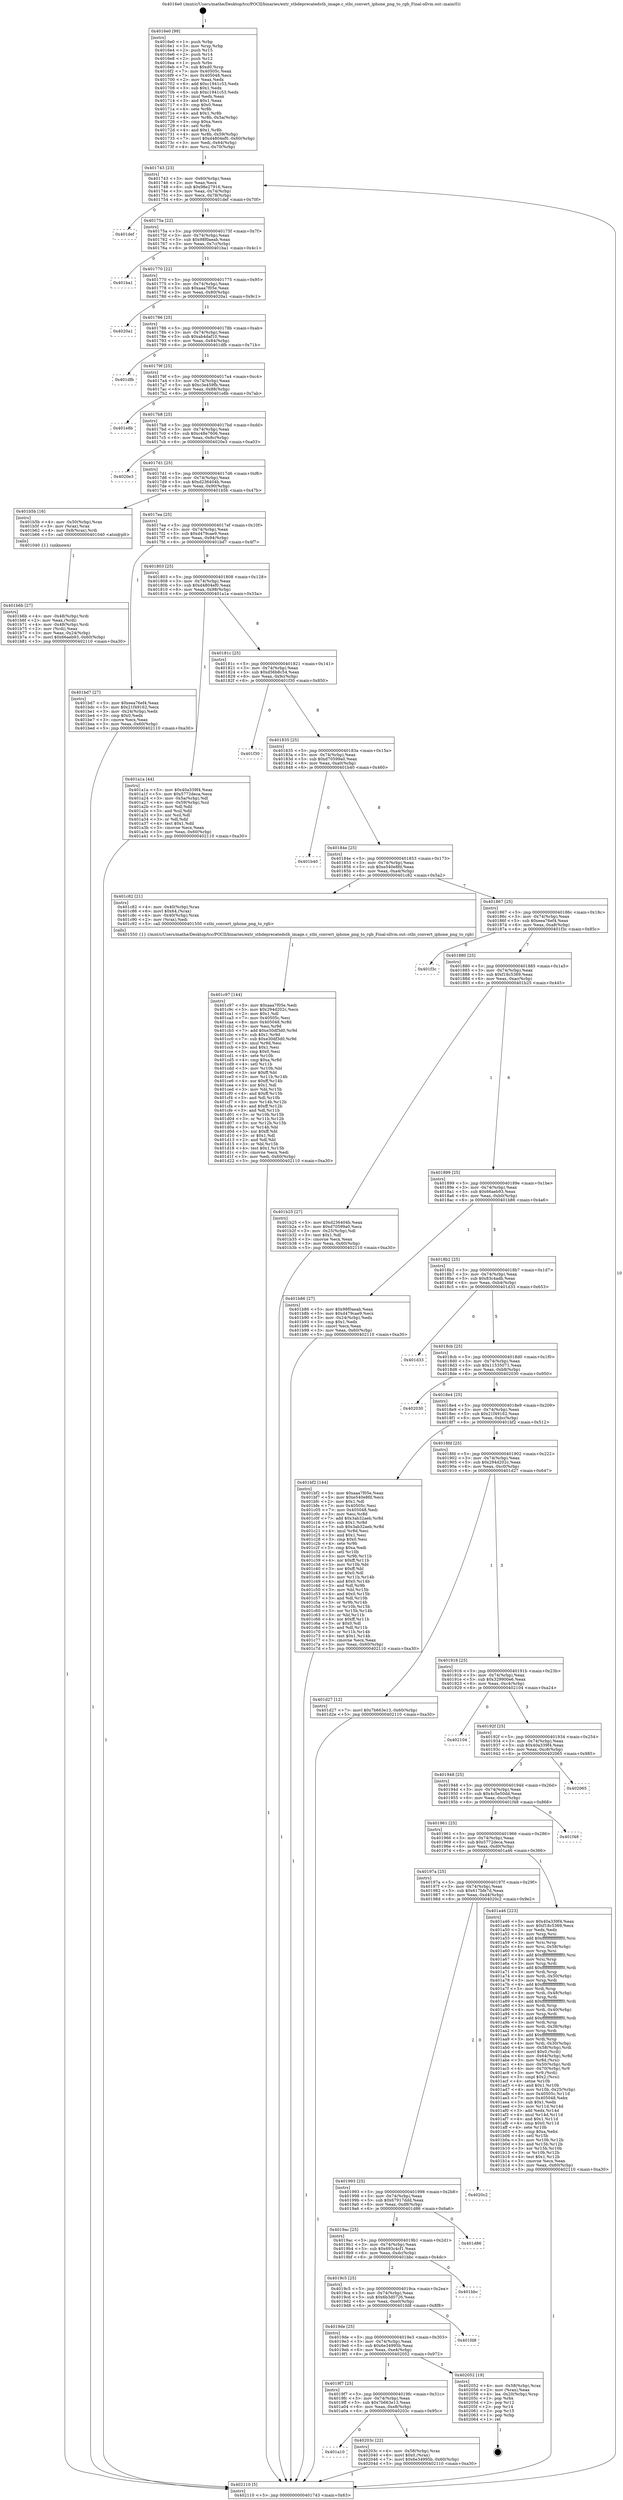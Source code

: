 digraph "0x4016e0" {
  label = "0x4016e0 (/mnt/c/Users/mathe/Desktop/tcc/POCII/binaries/extr_stbdeprecatedstb_image.c_stbi_convert_iphone_png_to_rgb_Final-ollvm.out::main(0))"
  labelloc = "t"
  node[shape=record]

  Entry [label="",width=0.3,height=0.3,shape=circle,fillcolor=black,style=filled]
  "0x401743" [label="{
     0x401743 [23]\l
     | [instrs]\l
     &nbsp;&nbsp;0x401743 \<+3\>: mov -0x60(%rbp),%eax\l
     &nbsp;&nbsp;0x401746 \<+2\>: mov %eax,%ecx\l
     &nbsp;&nbsp;0x401748 \<+6\>: sub $0x98e27916,%ecx\l
     &nbsp;&nbsp;0x40174e \<+3\>: mov %eax,-0x74(%rbp)\l
     &nbsp;&nbsp;0x401751 \<+3\>: mov %ecx,-0x78(%rbp)\l
     &nbsp;&nbsp;0x401754 \<+6\>: je 0000000000401def \<main+0x70f\>\l
  }"]
  "0x401def" [label="{
     0x401def\l
  }", style=dashed]
  "0x40175a" [label="{
     0x40175a [22]\l
     | [instrs]\l
     &nbsp;&nbsp;0x40175a \<+5\>: jmp 000000000040175f \<main+0x7f\>\l
     &nbsp;&nbsp;0x40175f \<+3\>: mov -0x74(%rbp),%eax\l
     &nbsp;&nbsp;0x401762 \<+5\>: sub $0x98f0aeab,%eax\l
     &nbsp;&nbsp;0x401767 \<+3\>: mov %eax,-0x7c(%rbp)\l
     &nbsp;&nbsp;0x40176a \<+6\>: je 0000000000401ba1 \<main+0x4c1\>\l
  }"]
  Exit [label="",width=0.3,height=0.3,shape=circle,fillcolor=black,style=filled,peripheries=2]
  "0x401ba1" [label="{
     0x401ba1\l
  }", style=dashed]
  "0x401770" [label="{
     0x401770 [22]\l
     | [instrs]\l
     &nbsp;&nbsp;0x401770 \<+5\>: jmp 0000000000401775 \<main+0x95\>\l
     &nbsp;&nbsp;0x401775 \<+3\>: mov -0x74(%rbp),%eax\l
     &nbsp;&nbsp;0x401778 \<+5\>: sub $0xaaa7f05e,%eax\l
     &nbsp;&nbsp;0x40177d \<+3\>: mov %eax,-0x80(%rbp)\l
     &nbsp;&nbsp;0x401780 \<+6\>: je 00000000004020a1 \<main+0x9c1\>\l
  }"]
  "0x401a10" [label="{
     0x401a10\l
  }", style=dashed]
  "0x4020a1" [label="{
     0x4020a1\l
  }", style=dashed]
  "0x401786" [label="{
     0x401786 [25]\l
     | [instrs]\l
     &nbsp;&nbsp;0x401786 \<+5\>: jmp 000000000040178b \<main+0xab\>\l
     &nbsp;&nbsp;0x40178b \<+3\>: mov -0x74(%rbp),%eax\l
     &nbsp;&nbsp;0x40178e \<+5\>: sub $0xab4daf10,%eax\l
     &nbsp;&nbsp;0x401793 \<+6\>: mov %eax,-0x84(%rbp)\l
     &nbsp;&nbsp;0x401799 \<+6\>: je 0000000000401dfb \<main+0x71b\>\l
  }"]
  "0x40203c" [label="{
     0x40203c [22]\l
     | [instrs]\l
     &nbsp;&nbsp;0x40203c \<+4\>: mov -0x58(%rbp),%rax\l
     &nbsp;&nbsp;0x402040 \<+6\>: movl $0x0,(%rax)\l
     &nbsp;&nbsp;0x402046 \<+7\>: movl $0x6e34995b,-0x60(%rbp)\l
     &nbsp;&nbsp;0x40204d \<+5\>: jmp 0000000000402110 \<main+0xa30\>\l
  }"]
  "0x401dfb" [label="{
     0x401dfb\l
  }", style=dashed]
  "0x40179f" [label="{
     0x40179f [25]\l
     | [instrs]\l
     &nbsp;&nbsp;0x40179f \<+5\>: jmp 00000000004017a4 \<main+0xc4\>\l
     &nbsp;&nbsp;0x4017a4 \<+3\>: mov -0x74(%rbp),%eax\l
     &nbsp;&nbsp;0x4017a7 \<+5\>: sub $0xc3e459fb,%eax\l
     &nbsp;&nbsp;0x4017ac \<+6\>: mov %eax,-0x88(%rbp)\l
     &nbsp;&nbsp;0x4017b2 \<+6\>: je 0000000000401e8b \<main+0x7ab\>\l
  }"]
  "0x4019f7" [label="{
     0x4019f7 [25]\l
     | [instrs]\l
     &nbsp;&nbsp;0x4019f7 \<+5\>: jmp 00000000004019fc \<main+0x31c\>\l
     &nbsp;&nbsp;0x4019fc \<+3\>: mov -0x74(%rbp),%eax\l
     &nbsp;&nbsp;0x4019ff \<+5\>: sub $0x7b663e13,%eax\l
     &nbsp;&nbsp;0x401a04 \<+6\>: mov %eax,-0xe8(%rbp)\l
     &nbsp;&nbsp;0x401a0a \<+6\>: je 000000000040203c \<main+0x95c\>\l
  }"]
  "0x401e8b" [label="{
     0x401e8b\l
  }", style=dashed]
  "0x4017b8" [label="{
     0x4017b8 [25]\l
     | [instrs]\l
     &nbsp;&nbsp;0x4017b8 \<+5\>: jmp 00000000004017bd \<main+0xdd\>\l
     &nbsp;&nbsp;0x4017bd \<+3\>: mov -0x74(%rbp),%eax\l
     &nbsp;&nbsp;0x4017c0 \<+5\>: sub $0xc48e7606,%eax\l
     &nbsp;&nbsp;0x4017c5 \<+6\>: mov %eax,-0x8c(%rbp)\l
     &nbsp;&nbsp;0x4017cb \<+6\>: je 00000000004020e3 \<main+0xa03\>\l
  }"]
  "0x402052" [label="{
     0x402052 [19]\l
     | [instrs]\l
     &nbsp;&nbsp;0x402052 \<+4\>: mov -0x58(%rbp),%rax\l
     &nbsp;&nbsp;0x402056 \<+2\>: mov (%rax),%eax\l
     &nbsp;&nbsp;0x402058 \<+4\>: lea -0x20(%rbp),%rsp\l
     &nbsp;&nbsp;0x40205c \<+1\>: pop %rbx\l
     &nbsp;&nbsp;0x40205d \<+2\>: pop %r12\l
     &nbsp;&nbsp;0x40205f \<+2\>: pop %r14\l
     &nbsp;&nbsp;0x402061 \<+2\>: pop %r15\l
     &nbsp;&nbsp;0x402063 \<+1\>: pop %rbp\l
     &nbsp;&nbsp;0x402064 \<+1\>: ret\l
  }"]
  "0x4020e3" [label="{
     0x4020e3\l
  }", style=dashed]
  "0x4017d1" [label="{
     0x4017d1 [25]\l
     | [instrs]\l
     &nbsp;&nbsp;0x4017d1 \<+5\>: jmp 00000000004017d6 \<main+0xf6\>\l
     &nbsp;&nbsp;0x4017d6 \<+3\>: mov -0x74(%rbp),%eax\l
     &nbsp;&nbsp;0x4017d9 \<+5\>: sub $0xd236404b,%eax\l
     &nbsp;&nbsp;0x4017de \<+6\>: mov %eax,-0x90(%rbp)\l
     &nbsp;&nbsp;0x4017e4 \<+6\>: je 0000000000401b5b \<main+0x47b\>\l
  }"]
  "0x4019de" [label="{
     0x4019de [25]\l
     | [instrs]\l
     &nbsp;&nbsp;0x4019de \<+5\>: jmp 00000000004019e3 \<main+0x303\>\l
     &nbsp;&nbsp;0x4019e3 \<+3\>: mov -0x74(%rbp),%eax\l
     &nbsp;&nbsp;0x4019e6 \<+5\>: sub $0x6e34995b,%eax\l
     &nbsp;&nbsp;0x4019eb \<+6\>: mov %eax,-0xe4(%rbp)\l
     &nbsp;&nbsp;0x4019f1 \<+6\>: je 0000000000402052 \<main+0x972\>\l
  }"]
  "0x401b5b" [label="{
     0x401b5b [16]\l
     | [instrs]\l
     &nbsp;&nbsp;0x401b5b \<+4\>: mov -0x50(%rbp),%rax\l
     &nbsp;&nbsp;0x401b5f \<+3\>: mov (%rax),%rax\l
     &nbsp;&nbsp;0x401b62 \<+4\>: mov 0x8(%rax),%rdi\l
     &nbsp;&nbsp;0x401b66 \<+5\>: call 0000000000401040 \<atoi@plt\>\l
     | [calls]\l
     &nbsp;&nbsp;0x401040 \{1\} (unknown)\l
  }"]
  "0x4017ea" [label="{
     0x4017ea [25]\l
     | [instrs]\l
     &nbsp;&nbsp;0x4017ea \<+5\>: jmp 00000000004017ef \<main+0x10f\>\l
     &nbsp;&nbsp;0x4017ef \<+3\>: mov -0x74(%rbp),%eax\l
     &nbsp;&nbsp;0x4017f2 \<+5\>: sub $0xd479cae9,%eax\l
     &nbsp;&nbsp;0x4017f7 \<+6\>: mov %eax,-0x94(%rbp)\l
     &nbsp;&nbsp;0x4017fd \<+6\>: je 0000000000401bd7 \<main+0x4f7\>\l
  }"]
  "0x401fd8" [label="{
     0x401fd8\l
  }", style=dashed]
  "0x401bd7" [label="{
     0x401bd7 [27]\l
     | [instrs]\l
     &nbsp;&nbsp;0x401bd7 \<+5\>: mov $0xeea76ef4,%eax\l
     &nbsp;&nbsp;0x401bdc \<+5\>: mov $0x21f49162,%ecx\l
     &nbsp;&nbsp;0x401be1 \<+3\>: mov -0x24(%rbp),%edx\l
     &nbsp;&nbsp;0x401be4 \<+3\>: cmp $0x0,%edx\l
     &nbsp;&nbsp;0x401be7 \<+3\>: cmove %ecx,%eax\l
     &nbsp;&nbsp;0x401bea \<+3\>: mov %eax,-0x60(%rbp)\l
     &nbsp;&nbsp;0x401bed \<+5\>: jmp 0000000000402110 \<main+0xa30\>\l
  }"]
  "0x401803" [label="{
     0x401803 [25]\l
     | [instrs]\l
     &nbsp;&nbsp;0x401803 \<+5\>: jmp 0000000000401808 \<main+0x128\>\l
     &nbsp;&nbsp;0x401808 \<+3\>: mov -0x74(%rbp),%eax\l
     &nbsp;&nbsp;0x40180b \<+5\>: sub $0xd4804ef0,%eax\l
     &nbsp;&nbsp;0x401810 \<+6\>: mov %eax,-0x98(%rbp)\l
     &nbsp;&nbsp;0x401816 \<+6\>: je 0000000000401a1a \<main+0x33a\>\l
  }"]
  "0x4019c5" [label="{
     0x4019c5 [25]\l
     | [instrs]\l
     &nbsp;&nbsp;0x4019c5 \<+5\>: jmp 00000000004019ca \<main+0x2ea\>\l
     &nbsp;&nbsp;0x4019ca \<+3\>: mov -0x74(%rbp),%eax\l
     &nbsp;&nbsp;0x4019cd \<+5\>: sub $0x6b3d0726,%eax\l
     &nbsp;&nbsp;0x4019d2 \<+6\>: mov %eax,-0xe0(%rbp)\l
     &nbsp;&nbsp;0x4019d8 \<+6\>: je 0000000000401fd8 \<main+0x8f8\>\l
  }"]
  "0x401a1a" [label="{
     0x401a1a [44]\l
     | [instrs]\l
     &nbsp;&nbsp;0x401a1a \<+5\>: mov $0x40a339f4,%eax\l
     &nbsp;&nbsp;0x401a1f \<+5\>: mov $0x5772deca,%ecx\l
     &nbsp;&nbsp;0x401a24 \<+3\>: mov -0x5a(%rbp),%dl\l
     &nbsp;&nbsp;0x401a27 \<+4\>: mov -0x59(%rbp),%sil\l
     &nbsp;&nbsp;0x401a2b \<+3\>: mov %dl,%dil\l
     &nbsp;&nbsp;0x401a2e \<+3\>: and %sil,%dil\l
     &nbsp;&nbsp;0x401a31 \<+3\>: xor %sil,%dl\l
     &nbsp;&nbsp;0x401a34 \<+3\>: or %dl,%dil\l
     &nbsp;&nbsp;0x401a37 \<+4\>: test $0x1,%dil\l
     &nbsp;&nbsp;0x401a3b \<+3\>: cmovne %ecx,%eax\l
     &nbsp;&nbsp;0x401a3e \<+3\>: mov %eax,-0x60(%rbp)\l
     &nbsp;&nbsp;0x401a41 \<+5\>: jmp 0000000000402110 \<main+0xa30\>\l
  }"]
  "0x40181c" [label="{
     0x40181c [25]\l
     | [instrs]\l
     &nbsp;&nbsp;0x40181c \<+5\>: jmp 0000000000401821 \<main+0x141\>\l
     &nbsp;&nbsp;0x401821 \<+3\>: mov -0x74(%rbp),%eax\l
     &nbsp;&nbsp;0x401824 \<+5\>: sub $0xd56b8c54,%eax\l
     &nbsp;&nbsp;0x401829 \<+6\>: mov %eax,-0x9c(%rbp)\l
     &nbsp;&nbsp;0x40182f \<+6\>: je 0000000000401f30 \<main+0x850\>\l
  }"]
  "0x402110" [label="{
     0x402110 [5]\l
     | [instrs]\l
     &nbsp;&nbsp;0x402110 \<+5\>: jmp 0000000000401743 \<main+0x63\>\l
  }"]
  "0x4016e0" [label="{
     0x4016e0 [99]\l
     | [instrs]\l
     &nbsp;&nbsp;0x4016e0 \<+1\>: push %rbp\l
     &nbsp;&nbsp;0x4016e1 \<+3\>: mov %rsp,%rbp\l
     &nbsp;&nbsp;0x4016e4 \<+2\>: push %r15\l
     &nbsp;&nbsp;0x4016e6 \<+2\>: push %r14\l
     &nbsp;&nbsp;0x4016e8 \<+2\>: push %r12\l
     &nbsp;&nbsp;0x4016ea \<+1\>: push %rbx\l
     &nbsp;&nbsp;0x4016eb \<+7\>: sub $0xd0,%rsp\l
     &nbsp;&nbsp;0x4016f2 \<+7\>: mov 0x40505c,%eax\l
     &nbsp;&nbsp;0x4016f9 \<+7\>: mov 0x405048,%ecx\l
     &nbsp;&nbsp;0x401700 \<+2\>: mov %eax,%edx\l
     &nbsp;&nbsp;0x401702 \<+6\>: add $0xc1941c53,%edx\l
     &nbsp;&nbsp;0x401708 \<+3\>: sub $0x1,%edx\l
     &nbsp;&nbsp;0x40170b \<+6\>: sub $0xc1941c53,%edx\l
     &nbsp;&nbsp;0x401711 \<+3\>: imul %edx,%eax\l
     &nbsp;&nbsp;0x401714 \<+3\>: and $0x1,%eax\l
     &nbsp;&nbsp;0x401717 \<+3\>: cmp $0x0,%eax\l
     &nbsp;&nbsp;0x40171a \<+4\>: sete %r8b\l
     &nbsp;&nbsp;0x40171e \<+4\>: and $0x1,%r8b\l
     &nbsp;&nbsp;0x401722 \<+4\>: mov %r8b,-0x5a(%rbp)\l
     &nbsp;&nbsp;0x401726 \<+3\>: cmp $0xa,%ecx\l
     &nbsp;&nbsp;0x401729 \<+4\>: setl %r8b\l
     &nbsp;&nbsp;0x40172d \<+4\>: and $0x1,%r8b\l
     &nbsp;&nbsp;0x401731 \<+4\>: mov %r8b,-0x59(%rbp)\l
     &nbsp;&nbsp;0x401735 \<+7\>: movl $0xd4804ef0,-0x60(%rbp)\l
     &nbsp;&nbsp;0x40173c \<+3\>: mov %edi,-0x64(%rbp)\l
     &nbsp;&nbsp;0x40173f \<+4\>: mov %rsi,-0x70(%rbp)\l
  }"]
  "0x401bbc" [label="{
     0x401bbc\l
  }", style=dashed]
  "0x401f30" [label="{
     0x401f30\l
  }", style=dashed]
  "0x401835" [label="{
     0x401835 [25]\l
     | [instrs]\l
     &nbsp;&nbsp;0x401835 \<+5\>: jmp 000000000040183a \<main+0x15a\>\l
     &nbsp;&nbsp;0x40183a \<+3\>: mov -0x74(%rbp),%eax\l
     &nbsp;&nbsp;0x40183d \<+5\>: sub $0xd70599a0,%eax\l
     &nbsp;&nbsp;0x401842 \<+6\>: mov %eax,-0xa0(%rbp)\l
     &nbsp;&nbsp;0x401848 \<+6\>: je 0000000000401b40 \<main+0x460\>\l
  }"]
  "0x4019ac" [label="{
     0x4019ac [25]\l
     | [instrs]\l
     &nbsp;&nbsp;0x4019ac \<+5\>: jmp 00000000004019b1 \<main+0x2d1\>\l
     &nbsp;&nbsp;0x4019b1 \<+3\>: mov -0x74(%rbp),%eax\l
     &nbsp;&nbsp;0x4019b4 \<+5\>: sub $0x693c4cf1,%eax\l
     &nbsp;&nbsp;0x4019b9 \<+6\>: mov %eax,-0xdc(%rbp)\l
     &nbsp;&nbsp;0x4019bf \<+6\>: je 0000000000401bbc \<main+0x4dc\>\l
  }"]
  "0x401b40" [label="{
     0x401b40\l
  }", style=dashed]
  "0x40184e" [label="{
     0x40184e [25]\l
     | [instrs]\l
     &nbsp;&nbsp;0x40184e \<+5\>: jmp 0000000000401853 \<main+0x173\>\l
     &nbsp;&nbsp;0x401853 \<+3\>: mov -0x74(%rbp),%eax\l
     &nbsp;&nbsp;0x401856 \<+5\>: sub $0xe540e8fd,%eax\l
     &nbsp;&nbsp;0x40185b \<+6\>: mov %eax,-0xa4(%rbp)\l
     &nbsp;&nbsp;0x401861 \<+6\>: je 0000000000401c82 \<main+0x5a2\>\l
  }"]
  "0x401d86" [label="{
     0x401d86\l
  }", style=dashed]
  "0x401c82" [label="{
     0x401c82 [21]\l
     | [instrs]\l
     &nbsp;&nbsp;0x401c82 \<+4\>: mov -0x40(%rbp),%rax\l
     &nbsp;&nbsp;0x401c86 \<+6\>: movl $0x64,(%rax)\l
     &nbsp;&nbsp;0x401c8c \<+4\>: mov -0x40(%rbp),%rax\l
     &nbsp;&nbsp;0x401c90 \<+2\>: mov (%rax),%edi\l
     &nbsp;&nbsp;0x401c92 \<+5\>: call 0000000000401550 \<stbi_convert_iphone_png_to_rgb\>\l
     | [calls]\l
     &nbsp;&nbsp;0x401550 \{1\} (/mnt/c/Users/mathe/Desktop/tcc/POCII/binaries/extr_stbdeprecatedstb_image.c_stbi_convert_iphone_png_to_rgb_Final-ollvm.out::stbi_convert_iphone_png_to_rgb)\l
  }"]
  "0x401867" [label="{
     0x401867 [25]\l
     | [instrs]\l
     &nbsp;&nbsp;0x401867 \<+5\>: jmp 000000000040186c \<main+0x18c\>\l
     &nbsp;&nbsp;0x40186c \<+3\>: mov -0x74(%rbp),%eax\l
     &nbsp;&nbsp;0x40186f \<+5\>: sub $0xeea76ef4,%eax\l
     &nbsp;&nbsp;0x401874 \<+6\>: mov %eax,-0xa8(%rbp)\l
     &nbsp;&nbsp;0x40187a \<+6\>: je 0000000000401f3c \<main+0x85c\>\l
  }"]
  "0x401993" [label="{
     0x401993 [25]\l
     | [instrs]\l
     &nbsp;&nbsp;0x401993 \<+5\>: jmp 0000000000401998 \<main+0x2b8\>\l
     &nbsp;&nbsp;0x401998 \<+3\>: mov -0x74(%rbp),%eax\l
     &nbsp;&nbsp;0x40199b \<+5\>: sub $0x67917ddd,%eax\l
     &nbsp;&nbsp;0x4019a0 \<+6\>: mov %eax,-0xd8(%rbp)\l
     &nbsp;&nbsp;0x4019a6 \<+6\>: je 0000000000401d86 \<main+0x6a6\>\l
  }"]
  "0x401f3c" [label="{
     0x401f3c\l
  }", style=dashed]
  "0x401880" [label="{
     0x401880 [25]\l
     | [instrs]\l
     &nbsp;&nbsp;0x401880 \<+5\>: jmp 0000000000401885 \<main+0x1a5\>\l
     &nbsp;&nbsp;0x401885 \<+3\>: mov -0x74(%rbp),%eax\l
     &nbsp;&nbsp;0x401888 \<+5\>: sub $0xf18c5369,%eax\l
     &nbsp;&nbsp;0x40188d \<+6\>: mov %eax,-0xac(%rbp)\l
     &nbsp;&nbsp;0x401893 \<+6\>: je 0000000000401b25 \<main+0x445\>\l
  }"]
  "0x4020c2" [label="{
     0x4020c2\l
  }", style=dashed]
  "0x401b25" [label="{
     0x401b25 [27]\l
     | [instrs]\l
     &nbsp;&nbsp;0x401b25 \<+5\>: mov $0xd236404b,%eax\l
     &nbsp;&nbsp;0x401b2a \<+5\>: mov $0xd70599a0,%ecx\l
     &nbsp;&nbsp;0x401b2f \<+3\>: mov -0x25(%rbp),%dl\l
     &nbsp;&nbsp;0x401b32 \<+3\>: test $0x1,%dl\l
     &nbsp;&nbsp;0x401b35 \<+3\>: cmovne %ecx,%eax\l
     &nbsp;&nbsp;0x401b38 \<+3\>: mov %eax,-0x60(%rbp)\l
     &nbsp;&nbsp;0x401b3b \<+5\>: jmp 0000000000402110 \<main+0xa30\>\l
  }"]
  "0x401899" [label="{
     0x401899 [25]\l
     | [instrs]\l
     &nbsp;&nbsp;0x401899 \<+5\>: jmp 000000000040189e \<main+0x1be\>\l
     &nbsp;&nbsp;0x40189e \<+3\>: mov -0x74(%rbp),%eax\l
     &nbsp;&nbsp;0x4018a1 \<+5\>: sub $0x66aeb93,%eax\l
     &nbsp;&nbsp;0x4018a6 \<+6\>: mov %eax,-0xb0(%rbp)\l
     &nbsp;&nbsp;0x4018ac \<+6\>: je 0000000000401b86 \<main+0x4a6\>\l
  }"]
  "0x401c97" [label="{
     0x401c97 [144]\l
     | [instrs]\l
     &nbsp;&nbsp;0x401c97 \<+5\>: mov $0xaaa7f05e,%edi\l
     &nbsp;&nbsp;0x401c9c \<+5\>: mov $0x294d202c,%ecx\l
     &nbsp;&nbsp;0x401ca1 \<+2\>: mov $0x1,%dl\l
     &nbsp;&nbsp;0x401ca3 \<+7\>: mov 0x40505c,%esi\l
     &nbsp;&nbsp;0x401caa \<+8\>: mov 0x405048,%r8d\l
     &nbsp;&nbsp;0x401cb2 \<+3\>: mov %esi,%r9d\l
     &nbsp;&nbsp;0x401cb5 \<+7\>: add $0xe30df3d0,%r9d\l
     &nbsp;&nbsp;0x401cbc \<+4\>: sub $0x1,%r9d\l
     &nbsp;&nbsp;0x401cc0 \<+7\>: sub $0xe30df3d0,%r9d\l
     &nbsp;&nbsp;0x401cc7 \<+4\>: imul %r9d,%esi\l
     &nbsp;&nbsp;0x401ccb \<+3\>: and $0x1,%esi\l
     &nbsp;&nbsp;0x401cce \<+3\>: cmp $0x0,%esi\l
     &nbsp;&nbsp;0x401cd1 \<+4\>: sete %r10b\l
     &nbsp;&nbsp;0x401cd5 \<+4\>: cmp $0xa,%r8d\l
     &nbsp;&nbsp;0x401cd9 \<+4\>: setl %r11b\l
     &nbsp;&nbsp;0x401cdd \<+3\>: mov %r10b,%bl\l
     &nbsp;&nbsp;0x401ce0 \<+3\>: xor $0xff,%bl\l
     &nbsp;&nbsp;0x401ce3 \<+3\>: mov %r11b,%r14b\l
     &nbsp;&nbsp;0x401ce6 \<+4\>: xor $0xff,%r14b\l
     &nbsp;&nbsp;0x401cea \<+3\>: xor $0x1,%dl\l
     &nbsp;&nbsp;0x401ced \<+3\>: mov %bl,%r15b\l
     &nbsp;&nbsp;0x401cf0 \<+4\>: and $0xff,%r15b\l
     &nbsp;&nbsp;0x401cf4 \<+3\>: and %dl,%r10b\l
     &nbsp;&nbsp;0x401cf7 \<+3\>: mov %r14b,%r12b\l
     &nbsp;&nbsp;0x401cfa \<+4\>: and $0xff,%r12b\l
     &nbsp;&nbsp;0x401cfe \<+3\>: and %dl,%r11b\l
     &nbsp;&nbsp;0x401d01 \<+3\>: or %r10b,%r15b\l
     &nbsp;&nbsp;0x401d04 \<+3\>: or %r11b,%r12b\l
     &nbsp;&nbsp;0x401d07 \<+3\>: xor %r12b,%r15b\l
     &nbsp;&nbsp;0x401d0a \<+3\>: or %r14b,%bl\l
     &nbsp;&nbsp;0x401d0d \<+3\>: xor $0xff,%bl\l
     &nbsp;&nbsp;0x401d10 \<+3\>: or $0x1,%dl\l
     &nbsp;&nbsp;0x401d13 \<+2\>: and %dl,%bl\l
     &nbsp;&nbsp;0x401d15 \<+3\>: or %bl,%r15b\l
     &nbsp;&nbsp;0x401d18 \<+4\>: test $0x1,%r15b\l
     &nbsp;&nbsp;0x401d1c \<+3\>: cmovne %ecx,%edi\l
     &nbsp;&nbsp;0x401d1f \<+3\>: mov %edi,-0x60(%rbp)\l
     &nbsp;&nbsp;0x401d22 \<+5\>: jmp 0000000000402110 \<main+0xa30\>\l
  }"]
  "0x401b86" [label="{
     0x401b86 [27]\l
     | [instrs]\l
     &nbsp;&nbsp;0x401b86 \<+5\>: mov $0x98f0aeab,%eax\l
     &nbsp;&nbsp;0x401b8b \<+5\>: mov $0xd479cae9,%ecx\l
     &nbsp;&nbsp;0x401b90 \<+3\>: mov -0x24(%rbp),%edx\l
     &nbsp;&nbsp;0x401b93 \<+3\>: cmp $0x1,%edx\l
     &nbsp;&nbsp;0x401b96 \<+3\>: cmovl %ecx,%eax\l
     &nbsp;&nbsp;0x401b99 \<+3\>: mov %eax,-0x60(%rbp)\l
     &nbsp;&nbsp;0x401b9c \<+5\>: jmp 0000000000402110 \<main+0xa30\>\l
  }"]
  "0x4018b2" [label="{
     0x4018b2 [25]\l
     | [instrs]\l
     &nbsp;&nbsp;0x4018b2 \<+5\>: jmp 00000000004018b7 \<main+0x1d7\>\l
     &nbsp;&nbsp;0x4018b7 \<+3\>: mov -0x74(%rbp),%eax\l
     &nbsp;&nbsp;0x4018ba \<+5\>: sub $0x83c4adb,%eax\l
     &nbsp;&nbsp;0x4018bf \<+6\>: mov %eax,-0xb4(%rbp)\l
     &nbsp;&nbsp;0x4018c5 \<+6\>: je 0000000000401d33 \<main+0x653\>\l
  }"]
  "0x401b6b" [label="{
     0x401b6b [27]\l
     | [instrs]\l
     &nbsp;&nbsp;0x401b6b \<+4\>: mov -0x48(%rbp),%rdi\l
     &nbsp;&nbsp;0x401b6f \<+2\>: mov %eax,(%rdi)\l
     &nbsp;&nbsp;0x401b71 \<+4\>: mov -0x48(%rbp),%rdi\l
     &nbsp;&nbsp;0x401b75 \<+2\>: mov (%rdi),%eax\l
     &nbsp;&nbsp;0x401b77 \<+3\>: mov %eax,-0x24(%rbp)\l
     &nbsp;&nbsp;0x401b7a \<+7\>: movl $0x66aeb93,-0x60(%rbp)\l
     &nbsp;&nbsp;0x401b81 \<+5\>: jmp 0000000000402110 \<main+0xa30\>\l
  }"]
  "0x401d33" [label="{
     0x401d33\l
  }", style=dashed]
  "0x4018cb" [label="{
     0x4018cb [25]\l
     | [instrs]\l
     &nbsp;&nbsp;0x4018cb \<+5\>: jmp 00000000004018d0 \<main+0x1f0\>\l
     &nbsp;&nbsp;0x4018d0 \<+3\>: mov -0x74(%rbp),%eax\l
     &nbsp;&nbsp;0x4018d3 \<+5\>: sub $0x11535071,%eax\l
     &nbsp;&nbsp;0x4018d8 \<+6\>: mov %eax,-0xb8(%rbp)\l
     &nbsp;&nbsp;0x4018de \<+6\>: je 0000000000402030 \<main+0x950\>\l
  }"]
  "0x40197a" [label="{
     0x40197a [25]\l
     | [instrs]\l
     &nbsp;&nbsp;0x40197a \<+5\>: jmp 000000000040197f \<main+0x29f\>\l
     &nbsp;&nbsp;0x40197f \<+3\>: mov -0x74(%rbp),%eax\l
     &nbsp;&nbsp;0x401982 \<+5\>: sub $0x617bfe7d,%eax\l
     &nbsp;&nbsp;0x401987 \<+6\>: mov %eax,-0xd4(%rbp)\l
     &nbsp;&nbsp;0x40198d \<+6\>: je 00000000004020c2 \<main+0x9e2\>\l
  }"]
  "0x402030" [label="{
     0x402030\l
  }", style=dashed]
  "0x4018e4" [label="{
     0x4018e4 [25]\l
     | [instrs]\l
     &nbsp;&nbsp;0x4018e4 \<+5\>: jmp 00000000004018e9 \<main+0x209\>\l
     &nbsp;&nbsp;0x4018e9 \<+3\>: mov -0x74(%rbp),%eax\l
     &nbsp;&nbsp;0x4018ec \<+5\>: sub $0x21f49162,%eax\l
     &nbsp;&nbsp;0x4018f1 \<+6\>: mov %eax,-0xbc(%rbp)\l
     &nbsp;&nbsp;0x4018f7 \<+6\>: je 0000000000401bf2 \<main+0x512\>\l
  }"]
  "0x401a46" [label="{
     0x401a46 [223]\l
     | [instrs]\l
     &nbsp;&nbsp;0x401a46 \<+5\>: mov $0x40a339f4,%eax\l
     &nbsp;&nbsp;0x401a4b \<+5\>: mov $0xf18c5369,%ecx\l
     &nbsp;&nbsp;0x401a50 \<+2\>: xor %edx,%edx\l
     &nbsp;&nbsp;0x401a52 \<+3\>: mov %rsp,%rsi\l
     &nbsp;&nbsp;0x401a55 \<+4\>: add $0xfffffffffffffff0,%rsi\l
     &nbsp;&nbsp;0x401a59 \<+3\>: mov %rsi,%rsp\l
     &nbsp;&nbsp;0x401a5c \<+4\>: mov %rsi,-0x58(%rbp)\l
     &nbsp;&nbsp;0x401a60 \<+3\>: mov %rsp,%rsi\l
     &nbsp;&nbsp;0x401a63 \<+4\>: add $0xfffffffffffffff0,%rsi\l
     &nbsp;&nbsp;0x401a67 \<+3\>: mov %rsi,%rsp\l
     &nbsp;&nbsp;0x401a6a \<+3\>: mov %rsp,%rdi\l
     &nbsp;&nbsp;0x401a6d \<+4\>: add $0xfffffffffffffff0,%rdi\l
     &nbsp;&nbsp;0x401a71 \<+3\>: mov %rdi,%rsp\l
     &nbsp;&nbsp;0x401a74 \<+4\>: mov %rdi,-0x50(%rbp)\l
     &nbsp;&nbsp;0x401a78 \<+3\>: mov %rsp,%rdi\l
     &nbsp;&nbsp;0x401a7b \<+4\>: add $0xfffffffffffffff0,%rdi\l
     &nbsp;&nbsp;0x401a7f \<+3\>: mov %rdi,%rsp\l
     &nbsp;&nbsp;0x401a82 \<+4\>: mov %rdi,-0x48(%rbp)\l
     &nbsp;&nbsp;0x401a86 \<+3\>: mov %rsp,%rdi\l
     &nbsp;&nbsp;0x401a89 \<+4\>: add $0xfffffffffffffff0,%rdi\l
     &nbsp;&nbsp;0x401a8d \<+3\>: mov %rdi,%rsp\l
     &nbsp;&nbsp;0x401a90 \<+4\>: mov %rdi,-0x40(%rbp)\l
     &nbsp;&nbsp;0x401a94 \<+3\>: mov %rsp,%rdi\l
     &nbsp;&nbsp;0x401a97 \<+4\>: add $0xfffffffffffffff0,%rdi\l
     &nbsp;&nbsp;0x401a9b \<+3\>: mov %rdi,%rsp\l
     &nbsp;&nbsp;0x401a9e \<+4\>: mov %rdi,-0x38(%rbp)\l
     &nbsp;&nbsp;0x401aa2 \<+3\>: mov %rsp,%rdi\l
     &nbsp;&nbsp;0x401aa5 \<+4\>: add $0xfffffffffffffff0,%rdi\l
     &nbsp;&nbsp;0x401aa9 \<+3\>: mov %rdi,%rsp\l
     &nbsp;&nbsp;0x401aac \<+4\>: mov %rdi,-0x30(%rbp)\l
     &nbsp;&nbsp;0x401ab0 \<+4\>: mov -0x58(%rbp),%rdi\l
     &nbsp;&nbsp;0x401ab4 \<+6\>: movl $0x0,(%rdi)\l
     &nbsp;&nbsp;0x401aba \<+4\>: mov -0x64(%rbp),%r8d\l
     &nbsp;&nbsp;0x401abe \<+3\>: mov %r8d,(%rsi)\l
     &nbsp;&nbsp;0x401ac1 \<+4\>: mov -0x50(%rbp),%rdi\l
     &nbsp;&nbsp;0x401ac5 \<+4\>: mov -0x70(%rbp),%r9\l
     &nbsp;&nbsp;0x401ac9 \<+3\>: mov %r9,(%rdi)\l
     &nbsp;&nbsp;0x401acc \<+3\>: cmpl $0x2,(%rsi)\l
     &nbsp;&nbsp;0x401acf \<+4\>: setne %r10b\l
     &nbsp;&nbsp;0x401ad3 \<+4\>: and $0x1,%r10b\l
     &nbsp;&nbsp;0x401ad7 \<+4\>: mov %r10b,-0x25(%rbp)\l
     &nbsp;&nbsp;0x401adb \<+8\>: mov 0x40505c,%r11d\l
     &nbsp;&nbsp;0x401ae3 \<+7\>: mov 0x405048,%ebx\l
     &nbsp;&nbsp;0x401aea \<+3\>: sub $0x1,%edx\l
     &nbsp;&nbsp;0x401aed \<+3\>: mov %r11d,%r14d\l
     &nbsp;&nbsp;0x401af0 \<+3\>: add %edx,%r14d\l
     &nbsp;&nbsp;0x401af3 \<+4\>: imul %r14d,%r11d\l
     &nbsp;&nbsp;0x401af7 \<+4\>: and $0x1,%r11d\l
     &nbsp;&nbsp;0x401afb \<+4\>: cmp $0x0,%r11d\l
     &nbsp;&nbsp;0x401aff \<+4\>: sete %r10b\l
     &nbsp;&nbsp;0x401b03 \<+3\>: cmp $0xa,%ebx\l
     &nbsp;&nbsp;0x401b06 \<+4\>: setl %r15b\l
     &nbsp;&nbsp;0x401b0a \<+3\>: mov %r10b,%r12b\l
     &nbsp;&nbsp;0x401b0d \<+3\>: and %r15b,%r12b\l
     &nbsp;&nbsp;0x401b10 \<+3\>: xor %r15b,%r10b\l
     &nbsp;&nbsp;0x401b13 \<+3\>: or %r10b,%r12b\l
     &nbsp;&nbsp;0x401b16 \<+4\>: test $0x1,%r12b\l
     &nbsp;&nbsp;0x401b1a \<+3\>: cmovne %ecx,%eax\l
     &nbsp;&nbsp;0x401b1d \<+3\>: mov %eax,-0x60(%rbp)\l
     &nbsp;&nbsp;0x401b20 \<+5\>: jmp 0000000000402110 \<main+0xa30\>\l
  }"]
  "0x401bf2" [label="{
     0x401bf2 [144]\l
     | [instrs]\l
     &nbsp;&nbsp;0x401bf2 \<+5\>: mov $0xaaa7f05e,%eax\l
     &nbsp;&nbsp;0x401bf7 \<+5\>: mov $0xe540e8fd,%ecx\l
     &nbsp;&nbsp;0x401bfc \<+2\>: mov $0x1,%dl\l
     &nbsp;&nbsp;0x401bfe \<+7\>: mov 0x40505c,%esi\l
     &nbsp;&nbsp;0x401c05 \<+7\>: mov 0x405048,%edi\l
     &nbsp;&nbsp;0x401c0c \<+3\>: mov %esi,%r8d\l
     &nbsp;&nbsp;0x401c0f \<+7\>: add $0x3ab32aeb,%r8d\l
     &nbsp;&nbsp;0x401c16 \<+4\>: sub $0x1,%r8d\l
     &nbsp;&nbsp;0x401c1a \<+7\>: sub $0x3ab32aeb,%r8d\l
     &nbsp;&nbsp;0x401c21 \<+4\>: imul %r8d,%esi\l
     &nbsp;&nbsp;0x401c25 \<+3\>: and $0x1,%esi\l
     &nbsp;&nbsp;0x401c28 \<+3\>: cmp $0x0,%esi\l
     &nbsp;&nbsp;0x401c2b \<+4\>: sete %r9b\l
     &nbsp;&nbsp;0x401c2f \<+3\>: cmp $0xa,%edi\l
     &nbsp;&nbsp;0x401c32 \<+4\>: setl %r10b\l
     &nbsp;&nbsp;0x401c36 \<+3\>: mov %r9b,%r11b\l
     &nbsp;&nbsp;0x401c39 \<+4\>: xor $0xff,%r11b\l
     &nbsp;&nbsp;0x401c3d \<+3\>: mov %r10b,%bl\l
     &nbsp;&nbsp;0x401c40 \<+3\>: xor $0xff,%bl\l
     &nbsp;&nbsp;0x401c43 \<+3\>: xor $0x0,%dl\l
     &nbsp;&nbsp;0x401c46 \<+3\>: mov %r11b,%r14b\l
     &nbsp;&nbsp;0x401c49 \<+4\>: and $0x0,%r14b\l
     &nbsp;&nbsp;0x401c4d \<+3\>: and %dl,%r9b\l
     &nbsp;&nbsp;0x401c50 \<+3\>: mov %bl,%r15b\l
     &nbsp;&nbsp;0x401c53 \<+4\>: and $0x0,%r15b\l
     &nbsp;&nbsp;0x401c57 \<+3\>: and %dl,%r10b\l
     &nbsp;&nbsp;0x401c5a \<+3\>: or %r9b,%r14b\l
     &nbsp;&nbsp;0x401c5d \<+3\>: or %r10b,%r15b\l
     &nbsp;&nbsp;0x401c60 \<+3\>: xor %r15b,%r14b\l
     &nbsp;&nbsp;0x401c63 \<+3\>: or %bl,%r11b\l
     &nbsp;&nbsp;0x401c66 \<+4\>: xor $0xff,%r11b\l
     &nbsp;&nbsp;0x401c6a \<+3\>: or $0x0,%dl\l
     &nbsp;&nbsp;0x401c6d \<+3\>: and %dl,%r11b\l
     &nbsp;&nbsp;0x401c70 \<+3\>: or %r11b,%r14b\l
     &nbsp;&nbsp;0x401c73 \<+4\>: test $0x1,%r14b\l
     &nbsp;&nbsp;0x401c77 \<+3\>: cmovne %ecx,%eax\l
     &nbsp;&nbsp;0x401c7a \<+3\>: mov %eax,-0x60(%rbp)\l
     &nbsp;&nbsp;0x401c7d \<+5\>: jmp 0000000000402110 \<main+0xa30\>\l
  }"]
  "0x4018fd" [label="{
     0x4018fd [25]\l
     | [instrs]\l
     &nbsp;&nbsp;0x4018fd \<+5\>: jmp 0000000000401902 \<main+0x222\>\l
     &nbsp;&nbsp;0x401902 \<+3\>: mov -0x74(%rbp),%eax\l
     &nbsp;&nbsp;0x401905 \<+5\>: sub $0x294d202c,%eax\l
     &nbsp;&nbsp;0x40190a \<+6\>: mov %eax,-0xc0(%rbp)\l
     &nbsp;&nbsp;0x401910 \<+6\>: je 0000000000401d27 \<main+0x647\>\l
  }"]
  "0x401961" [label="{
     0x401961 [25]\l
     | [instrs]\l
     &nbsp;&nbsp;0x401961 \<+5\>: jmp 0000000000401966 \<main+0x286\>\l
     &nbsp;&nbsp;0x401966 \<+3\>: mov -0x74(%rbp),%eax\l
     &nbsp;&nbsp;0x401969 \<+5\>: sub $0x5772deca,%eax\l
     &nbsp;&nbsp;0x40196e \<+6\>: mov %eax,-0xd0(%rbp)\l
     &nbsp;&nbsp;0x401974 \<+6\>: je 0000000000401a46 \<main+0x366\>\l
  }"]
  "0x401d27" [label="{
     0x401d27 [12]\l
     | [instrs]\l
     &nbsp;&nbsp;0x401d27 \<+7\>: movl $0x7b663e13,-0x60(%rbp)\l
     &nbsp;&nbsp;0x401d2e \<+5\>: jmp 0000000000402110 \<main+0xa30\>\l
  }"]
  "0x401916" [label="{
     0x401916 [25]\l
     | [instrs]\l
     &nbsp;&nbsp;0x401916 \<+5\>: jmp 000000000040191b \<main+0x23b\>\l
     &nbsp;&nbsp;0x40191b \<+3\>: mov -0x74(%rbp),%eax\l
     &nbsp;&nbsp;0x40191e \<+5\>: sub $0x329900e6,%eax\l
     &nbsp;&nbsp;0x401923 \<+6\>: mov %eax,-0xc4(%rbp)\l
     &nbsp;&nbsp;0x401929 \<+6\>: je 0000000000402104 \<main+0xa24\>\l
  }"]
  "0x401f48" [label="{
     0x401f48\l
  }", style=dashed]
  "0x402104" [label="{
     0x402104\l
  }", style=dashed]
  "0x40192f" [label="{
     0x40192f [25]\l
     | [instrs]\l
     &nbsp;&nbsp;0x40192f \<+5\>: jmp 0000000000401934 \<main+0x254\>\l
     &nbsp;&nbsp;0x401934 \<+3\>: mov -0x74(%rbp),%eax\l
     &nbsp;&nbsp;0x401937 \<+5\>: sub $0x40a339f4,%eax\l
     &nbsp;&nbsp;0x40193c \<+6\>: mov %eax,-0xc8(%rbp)\l
     &nbsp;&nbsp;0x401942 \<+6\>: je 0000000000402065 \<main+0x985\>\l
  }"]
  "0x401948" [label="{
     0x401948 [25]\l
     | [instrs]\l
     &nbsp;&nbsp;0x401948 \<+5\>: jmp 000000000040194d \<main+0x26d\>\l
     &nbsp;&nbsp;0x40194d \<+3\>: mov -0x74(%rbp),%eax\l
     &nbsp;&nbsp;0x401950 \<+5\>: sub $0x4c5e50dd,%eax\l
     &nbsp;&nbsp;0x401955 \<+6\>: mov %eax,-0xcc(%rbp)\l
     &nbsp;&nbsp;0x40195b \<+6\>: je 0000000000401f48 \<main+0x868\>\l
  }"]
  "0x402065" [label="{
     0x402065\l
  }", style=dashed]
  Entry -> "0x4016e0" [label=" 1"]
  "0x401743" -> "0x401def" [label=" 0"]
  "0x401743" -> "0x40175a" [label=" 11"]
  "0x402052" -> Exit [label=" 1"]
  "0x40175a" -> "0x401ba1" [label=" 0"]
  "0x40175a" -> "0x401770" [label=" 11"]
  "0x40203c" -> "0x402110" [label=" 1"]
  "0x401770" -> "0x4020a1" [label=" 0"]
  "0x401770" -> "0x401786" [label=" 11"]
  "0x4019f7" -> "0x401a10" [label=" 0"]
  "0x401786" -> "0x401dfb" [label=" 0"]
  "0x401786" -> "0x40179f" [label=" 11"]
  "0x4019f7" -> "0x40203c" [label=" 1"]
  "0x40179f" -> "0x401e8b" [label=" 0"]
  "0x40179f" -> "0x4017b8" [label=" 11"]
  "0x4019de" -> "0x4019f7" [label=" 1"]
  "0x4017b8" -> "0x4020e3" [label=" 0"]
  "0x4017b8" -> "0x4017d1" [label=" 11"]
  "0x4019de" -> "0x402052" [label=" 1"]
  "0x4017d1" -> "0x401b5b" [label=" 1"]
  "0x4017d1" -> "0x4017ea" [label=" 10"]
  "0x4019c5" -> "0x4019de" [label=" 2"]
  "0x4017ea" -> "0x401bd7" [label=" 1"]
  "0x4017ea" -> "0x401803" [label=" 9"]
  "0x4019c5" -> "0x401fd8" [label=" 0"]
  "0x401803" -> "0x401a1a" [label=" 1"]
  "0x401803" -> "0x40181c" [label=" 8"]
  "0x401a1a" -> "0x402110" [label=" 1"]
  "0x4016e0" -> "0x401743" [label=" 1"]
  "0x402110" -> "0x401743" [label=" 10"]
  "0x4019ac" -> "0x4019c5" [label=" 2"]
  "0x40181c" -> "0x401f30" [label=" 0"]
  "0x40181c" -> "0x401835" [label=" 8"]
  "0x4019ac" -> "0x401bbc" [label=" 0"]
  "0x401835" -> "0x401b40" [label=" 0"]
  "0x401835" -> "0x40184e" [label=" 8"]
  "0x401993" -> "0x4019ac" [label=" 2"]
  "0x40184e" -> "0x401c82" [label=" 1"]
  "0x40184e" -> "0x401867" [label=" 7"]
  "0x401993" -> "0x401d86" [label=" 0"]
  "0x401867" -> "0x401f3c" [label=" 0"]
  "0x401867" -> "0x401880" [label=" 7"]
  "0x40197a" -> "0x401993" [label=" 2"]
  "0x401880" -> "0x401b25" [label=" 1"]
  "0x401880" -> "0x401899" [label=" 6"]
  "0x40197a" -> "0x4020c2" [label=" 0"]
  "0x401899" -> "0x401b86" [label=" 1"]
  "0x401899" -> "0x4018b2" [label=" 5"]
  "0x401d27" -> "0x402110" [label=" 1"]
  "0x4018b2" -> "0x401d33" [label=" 0"]
  "0x4018b2" -> "0x4018cb" [label=" 5"]
  "0x401c97" -> "0x402110" [label=" 1"]
  "0x4018cb" -> "0x402030" [label=" 0"]
  "0x4018cb" -> "0x4018e4" [label=" 5"]
  "0x401c82" -> "0x401c97" [label=" 1"]
  "0x4018e4" -> "0x401bf2" [label=" 1"]
  "0x4018e4" -> "0x4018fd" [label=" 4"]
  "0x401bf2" -> "0x402110" [label=" 1"]
  "0x4018fd" -> "0x401d27" [label=" 1"]
  "0x4018fd" -> "0x401916" [label=" 3"]
  "0x401b86" -> "0x402110" [label=" 1"]
  "0x401916" -> "0x402104" [label=" 0"]
  "0x401916" -> "0x40192f" [label=" 3"]
  "0x401b6b" -> "0x402110" [label=" 1"]
  "0x40192f" -> "0x402065" [label=" 0"]
  "0x40192f" -> "0x401948" [label=" 3"]
  "0x401b5b" -> "0x401b6b" [label=" 1"]
  "0x401948" -> "0x401f48" [label=" 0"]
  "0x401948" -> "0x401961" [label=" 3"]
  "0x401bd7" -> "0x402110" [label=" 1"]
  "0x401961" -> "0x401a46" [label=" 1"]
  "0x401961" -> "0x40197a" [label=" 2"]
  "0x401a46" -> "0x402110" [label=" 1"]
  "0x401b25" -> "0x402110" [label=" 1"]
}
